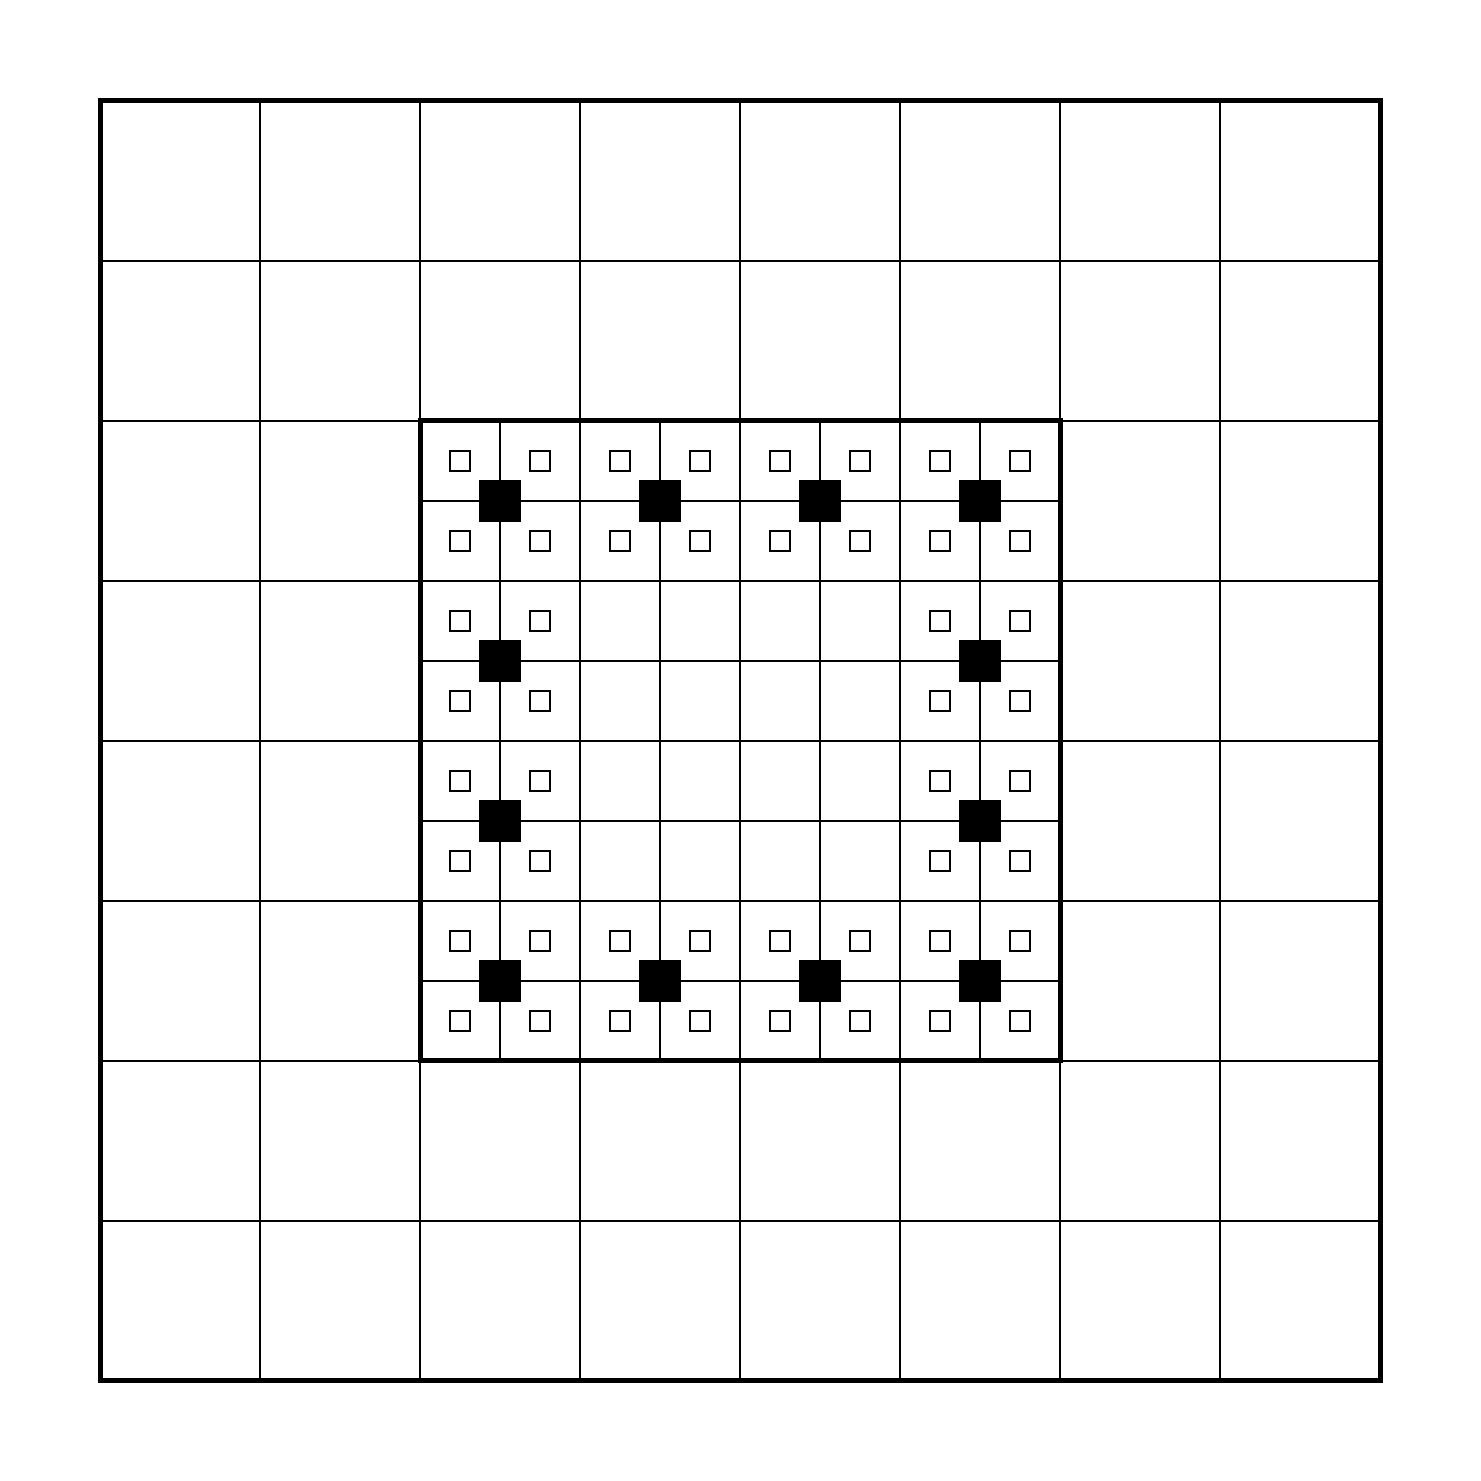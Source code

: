 #FIG 3.2
Landscape
Center
Inches
Letter  
100.00
Single
-2
1200 2
6 1125 525 1875 1275
2 2 0 1 0 7 50 -1 -1 0.000 0 0 -1 0 0 5
	 1725 1125 1875 1125 1875 1275 1725 1275 1725 1125
2 2 0 1 0 7 50 -1 -1 0.000 0 0 -1 0 0 5
	 1125 1125 1275 1125 1275 1275 1125 1275 1125 1125
2 2 0 1 0 7 50 -1 -1 0.000 0 0 -1 0 0 5
	 1125 525 1275 525 1275 675 1125 675 1125 525
2 2 0 1 0 7 50 -1 -1 0.000 0 0 -1 0 0 5
	 1725 525 1875 525 1875 675 1725 675 1725 525
-6
6 1125 1725 1875 2475
2 2 0 1 0 7 50 -1 -1 0.000 0 0 -1 0 0 5
	 1725 2325 1875 2325 1875 2475 1725 2475 1725 2325
2 2 0 1 0 7 50 -1 -1 0.000 0 0 -1 0 0 5
	 1125 2325 1275 2325 1275 2475 1125 2475 1125 2325
2 2 0 1 0 7 50 -1 -1 0.000 0 0 -1 0 0 5
	 1125 1725 1275 1725 1275 1875 1125 1875 1125 1725
2 2 0 1 0 7 50 -1 -1 0.000 0 0 -1 0 0 5
	 1725 1725 1875 1725 1875 1875 1725 1875 1725 1725
-6
6 1125 2925 1875 3675
2 2 0 1 0 7 50 -1 -1 0.000 0 0 -1 0 0 5
	 1725 3525 1875 3525 1875 3675 1725 3675 1725 3525
2 2 0 1 0 7 50 -1 -1 0.000 0 0 -1 0 0 5
	 1125 3525 1275 3525 1275 3675 1125 3675 1125 3525
2 2 0 1 0 7 50 -1 -1 0.000 0 0 -1 0 0 5
	 1125 2925 1275 2925 1275 3075 1125 3075 1125 2925
2 2 0 1 0 7 50 -1 -1 0.000 0 0 -1 0 0 5
	 1725 2925 1875 2925 1875 3075 1725 3075 1725 2925
-6
6 1125 4125 1875 4875
2 2 0 1 0 7 50 -1 -1 0.000 0 0 -1 0 0 5
	 1725 4725 1875 4725 1875 4875 1725 4875 1725 4725
2 2 0 1 0 7 50 -1 -1 0.000 0 0 -1 0 0 5
	 1125 4725 1275 4725 1275 4875 1125 4875 1125 4725
2 2 0 1 0 7 50 -1 -1 0.000 0 0 -1 0 0 5
	 1125 4125 1275 4125 1275 4275 1125 4275 1125 4125
2 2 0 1 0 7 50 -1 -1 0.000 0 0 -1 0 0 5
	 1725 4125 1875 4125 1875 4275 1725 4275 1725 4125
-6
6 2325 4125 3075 4875
2 2 0 1 0 7 50 -1 -1 0.000 0 0 -1 0 0 5
	 2925 4725 3075 4725 3075 4875 2925 4875 2925 4725
2 2 0 1 0 7 50 -1 -1 0.000 0 0 -1 0 0 5
	 2325 4725 2475 4725 2475 4875 2325 4875 2325 4725
2 2 0 1 0 7 50 -1 -1 0.000 0 0 -1 0 0 5
	 2325 4125 2475 4125 2475 4275 2325 4275 2325 4125
2 2 0 1 0 7 50 -1 -1 0.000 0 0 -1 0 0 5
	 2925 4125 3075 4125 3075 4275 2925 4275 2925 4125
-6
6 3525 4125 4275 4875
2 2 0 1 0 7 50 -1 -1 0.000 0 0 -1 0 0 5
	 4125 4725 4275 4725 4275 4875 4125 4875 4125 4725
2 2 0 1 0 7 50 -1 -1 0.000 0 0 -1 0 0 5
	 3525 4725 3675 4725 3675 4875 3525 4875 3525 4725
2 2 0 1 0 7 50 -1 -1 0.000 0 0 -1 0 0 5
	 3525 4125 3675 4125 3675 4275 3525 4275 3525 4125
2 2 0 1 0 7 50 -1 -1 0.000 0 0 -1 0 0 5
	 4125 4125 4275 4125 4275 4275 4125 4275 4125 4125
-6
6 4725 4125 5475 4875
2 2 0 1 0 7 50 -1 -1 0.000 0 0 -1 0 0 5
	 5325 4725 5475 4725 5475 4875 5325 4875 5325 4725
2 2 0 1 0 7 50 -1 -1 0.000 0 0 -1 0 0 5
	 4725 4725 4875 4725 4875 4875 4725 4875 4725 4725
2 2 0 1 0 7 50 -1 -1 0.000 0 0 -1 0 0 5
	 4725 4125 4875 4125 4875 4275 4725 4275 4725 4125
2 2 0 1 0 7 50 -1 -1 0.000 0 0 -1 0 0 5
	 5325 4125 5475 4125 5475 4275 5325 4275 5325 4125
-6
6 4725 2925 5475 3675
2 2 0 1 0 7 50 -1 -1 0.000 0 0 -1 0 0 5
	 5325 3525 5475 3525 5475 3675 5325 3675 5325 3525
2 2 0 1 0 7 50 -1 -1 0.000 0 0 -1 0 0 5
	 4725 3525 4875 3525 4875 3675 4725 3675 4725 3525
2 2 0 1 0 7 50 -1 -1 0.000 0 0 -1 0 0 5
	 4725 2925 4875 2925 4875 3075 4725 3075 4725 2925
2 2 0 1 0 7 50 -1 -1 0.000 0 0 -1 0 0 5
	 5325 2925 5475 2925 5475 3075 5325 3075 5325 2925
-6
6 4725 1725 5475 2475
2 2 0 1 0 7 50 -1 -1 0.000 0 0 -1 0 0 5
	 5325 2325 5475 2325 5475 2475 5325 2475 5325 2325
2 2 0 1 0 7 50 -1 -1 0.000 0 0 -1 0 0 5
	 4725 2325 4875 2325 4875 2475 4725 2475 4725 2325
2 2 0 1 0 7 50 -1 -1 0.000 0 0 -1 0 0 5
	 4725 1725 4875 1725 4875 1875 4725 1875 4725 1725
2 2 0 1 0 7 50 -1 -1 0.000 0 0 -1 0 0 5
	 5325 1725 5475 1725 5475 1875 5325 1875 5325 1725
-6
6 4725 525 5475 1275
2 2 0 1 0 7 50 -1 -1 0.000 0 0 -1 0 0 5
	 5325 1125 5475 1125 5475 1275 5325 1275 5325 1125
2 2 0 1 0 7 50 -1 -1 0.000 0 0 -1 0 0 5
	 4725 1125 4875 1125 4875 1275 4725 1275 4725 1125
2 2 0 1 0 7 50 -1 -1 0.000 0 0 -1 0 0 5
	 4725 525 4875 525 4875 675 4725 675 4725 525
2 2 0 1 0 7 50 -1 -1 0.000 0 0 -1 0 0 5
	 5325 525 5475 525 5475 675 5325 675 5325 525
-6
6 3525 525 4275 1275
2 2 0 1 0 7 50 -1 -1 0.000 0 0 -1 0 0 5
	 4125 1125 4275 1125 4275 1275 4125 1275 4125 1125
2 2 0 1 0 7 50 -1 -1 0.000 0 0 -1 0 0 5
	 3525 1125 3675 1125 3675 1275 3525 1275 3525 1125
2 2 0 1 0 7 50 -1 -1 0.000 0 0 -1 0 0 5
	 3525 525 3675 525 3675 675 3525 675 3525 525
2 2 0 1 0 7 50 -1 -1 0.000 0 0 -1 0 0 5
	 4125 525 4275 525 4275 675 4125 675 4125 525
-6
6 2325 525 3075 1275
2 2 0 1 0 7 50 -1 -1 0.000 0 0 -1 0 0 5
	 2925 1125 3075 1125 3075 1275 2925 1275 2925 1125
2 2 0 1 0 7 50 -1 -1 0.000 0 0 -1 0 0 5
	 2325 1125 2475 1125 2475 1275 2325 1275 2325 1125
2 2 0 1 0 7 50 -1 -1 0.000 0 0 -1 0 0 5
	 2325 525 2475 525 2475 675 2325 675 2325 525
2 2 0 1 0 7 50 -1 -1 0.000 0 0 -1 0 0 5
	 2925 525 3075 525 3075 675 2925 675 2925 525
-6
2 1 0 1 0 7 50 -1 -1 0.000 0 0 -1 0 0 2
	 -1500 -900 8100 -900
2 1 0 1 0 7 50 -1 -1 0.000 0 0 -1 0 0 1
	 8100 -900
2 1 0 1 0 7 50 -1 -1 0.000 0 0 -1 0 0 2
	 -1500 300 8100 300
2 1 0 1 0 7 50 -1 -1 0.000 0 0 -1 0 0 2
	 -1500 1500 8100 1500
2 1 0 1 0 7 50 -1 -1 0.000 0 0 -1 0 0 2
	 -1500 2700 8100 2700
2 1 0 1 0 7 50 -1 -1 0.000 0 0 -1 0 0 2
	 -1500 3900 8100 3900
2 1 0 1 0 7 50 -1 -1 0.000 0 0 -1 0 0 2
	 -1500 5100 8100 5100
2 1 0 1 0 7 50 -1 -1 0.000 0 0 -1 0 0 2
	 -1500 6300 8100 6300
2 1 0 1 0 7 50 -1 -1 0.000 0 0 -1 0 0 2
	 -1500 7500 8100 7500
2 1 0 1 0 7 50 -1 -1 0.000 0 0 -1 0 0 2
	 -1500 -2100 8100 -2100
2 1 0 1 0 7 50 -1 -1 0.000 0 0 -1 0 0 2
	 -1500 -2100 -1500 7500
2 1 0 1 0 7 50 -1 -1 0.000 0 0 -1 0 0 2
	 -300 -2100 -300 7500
2 1 0 1 0 7 50 -1 -1 0.000 0 0 -1 0 0 2
	 900 -2100 900 7500
2 1 0 1 0 7 50 -1 -1 0.000 0 0 -1 0 0 2
	 2100 -2100 2100 7500
2 1 0 1 0 7 50 -1 -1 0.000 0 0 -1 0 0 2
	 3300 -2100 3300 7500
2 1 0 1 0 7 50 -1 -1 0.000 0 0 -1 0 0 2
	 4500 -2100 4500 7500
2 1 0 1 0 7 50 -1 -1 0.000 0 0 -1 0 0 2
	 5700 -2100 5700 7500
2 1 0 1 0 7 50 -1 -1 0.000 0 0 -1 0 0 2
	 6900 -2100 6900 7500
2 1 0 1 0 7 50 -1 -1 0.000 0 0 -1 0 0 2
	 8100 -2100 8100 7500
2 1 0 1 0 7 50 -1 -1 0.000 0 0 -1 0 0 2
	 1500 300 1500 5100
2 1 0 1 0 7 50 -1 -1 0.000 0 0 -1 0 0 2
	 2700 300 2700 5100
2 1 0 1 0 7 50 -1 -1 0.000 0 0 -1 0 0 2
	 3900 300 3900 5100
2 1 0 1 0 7 50 -1 -1 0.000 0 0 -1 0 0 2
	 5100 300 5100 5100
2 1 0 1 0 7 50 -1 -1 0.000 0 0 -1 0 0 2
	 900 900 5700 900
2 1 0 1 0 7 50 -1 -1 0.000 0 0 -1 0 0 2
	 900 2100 5700 2100
2 1 0 1 0 7 50 -1 -1 0.000 0 0 -1 0 0 2
	 900 3300 5700 3300
2 1 0 1 0 7 50 -1 -1 0.000 0 0 -1 0 0 2
	 900 4500 5700 4500
2 2 0 3 0 7 50 -1 -1 0.000 0 0 -1 0 0 5
	 -1500 -2100 8100 -2100 8100 7500 -1500 7500 -1500 -2100
2 2 0 3 0 7 50 -1 -1 0.000 0 0 -1 0 0 5
	 900 300 5700 300 5700 5100 900 5100 900 300
2 2 0 0 0 7 50 -1 -1 0.000 0 0 7 0 0 5
	 8550 7950 8850 7950 8850 8250 8550 8250 8550 7950
2 2 0 0 0 7 50 -1 -1 0.000 0 0 7 0 0 5
	 -2250 -2850 -1950 -2850 -1950 -2550 -2250 -2550 -2250 -2850
2 2 0 1 0 7 50 -1 0 0.000 0 0 7 0 0 5
	 1350 4350 1650 4350 1650 4650 1350 4650 1350 4350
2 2 0 1 0 7 50 -1 0 0.000 0 0 7 0 0 5
	 1350 3150 1650 3150 1650 3450 1350 3450 1350 3150
2 2 0 1 0 7 50 -1 0 0.000 0 0 7 0 0 5
	 1350 1950 1650 1950 1650 2250 1350 2250 1350 1950
2 2 0 1 0 7 50 -1 0 0.000 0 0 7 0 0 5
	 1350 750 1650 750 1650 1050 1350 1050 1350 750
2 2 0 1 0 7 50 -1 0 0.000 0 0 7 0 0 5
	 2550 750 2850 750 2850 1050 2550 1050 2550 750
2 2 0 1 0 7 50 -1 0 0.000 0 0 7 0 0 5
	 3750 750 4050 750 4050 1050 3750 1050 3750 750
2 2 0 1 0 7 50 -1 0 0.000 0 0 7 0 0 5
	 4950 750 5250 750 5250 1050 4950 1050 4950 750
2 2 0 1 0 7 50 -1 0 0.000 0 0 7 0 0 5
	 4950 1950 5250 1950 5250 2250 4950 2250 4950 1950
2 2 0 1 0 7 50 -1 0 0.000 0 0 7 0 0 5
	 4950 3150 5250 3150 5250 3450 4950 3450 4950 3150
2 2 0 1 0 7 50 -1 0 0.000 0 0 7 0 0 5
	 4950 4350 5250 4350 5250 4650 4950 4650 4950 4350
2 2 0 1 0 7 50 -1 0 0.000 0 0 7 0 0 5
	 3750 4350 4050 4350 4050 4650 3750 4650 3750 4350
2 2 0 1 0 7 50 -1 0 0.000 0 0 7 0 0 5
	 2550 4350 2850 4350 2850 4650 2550 4650 2550 4350
